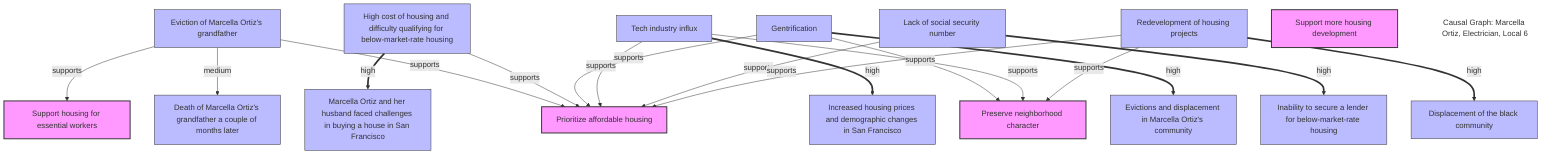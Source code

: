 graph TD;
    n0["Eviction of Marcella Ortiz's grandfather"]:::factorNode;
    n1["Death of Marcella Ortiz's grandfather a couple of months later"]:::factorNode;
    n2["High cost of housing and difficulty qualifying for below-market-rate housing"]:::factorNode;
    n3["Marcella Ortiz and her husband faced challenges in buying a house in San Francisco"]:::factorNode;
    n4["Gentrification"]:::factorNode;
    n5["Evictions and displacement in Marcella Ortiz's community"]:::factorNode;
    n6["Tech industry influx"]:::factorNode;
    n7["Increased housing prices and demographic changes in San Francisco"]:::factorNode;
    n8["Lack of social security number"]:::factorNode;
    n9["Inability to secure a lender for below-market-rate housing"]:::factorNode;
    n10["Redevelopment of housing projects"]:::factorNode;
    n11["Displacement of the black community"]:::factorNode;
    n12["Support more housing development"]:::stanceNode;
    n13["Preserve neighborhood character"]:::stanceNode;
    n14["Prioritize affordable housing"]:::stanceNode;
    n15["Support housing for essential workers"]:::stanceNode;
    n0 -->|medium| n1;
    n0 -->|supports| n14;
    n0 -->|supports| n15;
    n2 ==>|high| n3;
    n2 -->|supports| n14;
    n4 ==>|high| n5;
    n4 -->|supports| n13;
    n4 -->|supports| n14;
    n6 ==>|high| n7;
    n6 -->|supports| n13;
    n6 -->|supports| n14;
    n8 ==>|high| n9;
    n8 -->|supports| n14;
    n10 ==>|high| n11;
    n10 -->|supports| n13;
    n10 -->|supports| n14;
    classDef stanceNode fill:#f9f,stroke:#333,stroke-width:2px;
    classDef factorNode fill:#bbf,stroke:#333,stroke-width:1px;
    title["Causal Graph: Marcella Ortiz, Electrician, Local 6"]:::title;
    classDef title fill:none,stroke:none;